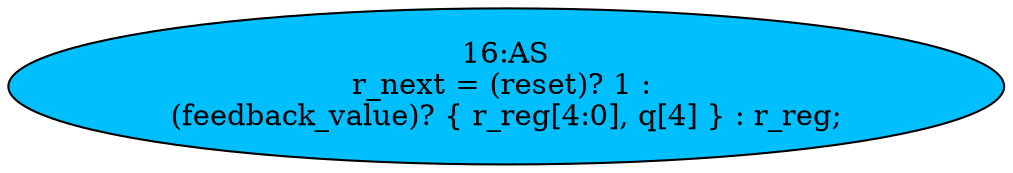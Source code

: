strict digraph "" {
	node [label="\N"];
	"16:AS"	[ast="<pyverilog.vparser.ast.Assign object at 0x7f570b945190>",
		def_var="['r_next']",
		fillcolor=deepskyblue,
		label="16:AS
r_next = (reset)? 1 : 
(feedback_value)? { r_reg[4:0], q[4] } : r_reg;",
		statements="[]",
		style=filled,
		typ=Assign,
		use_var="['reset', 'feedback_value', 'r_reg', 'q', 'r_reg']"];
}
